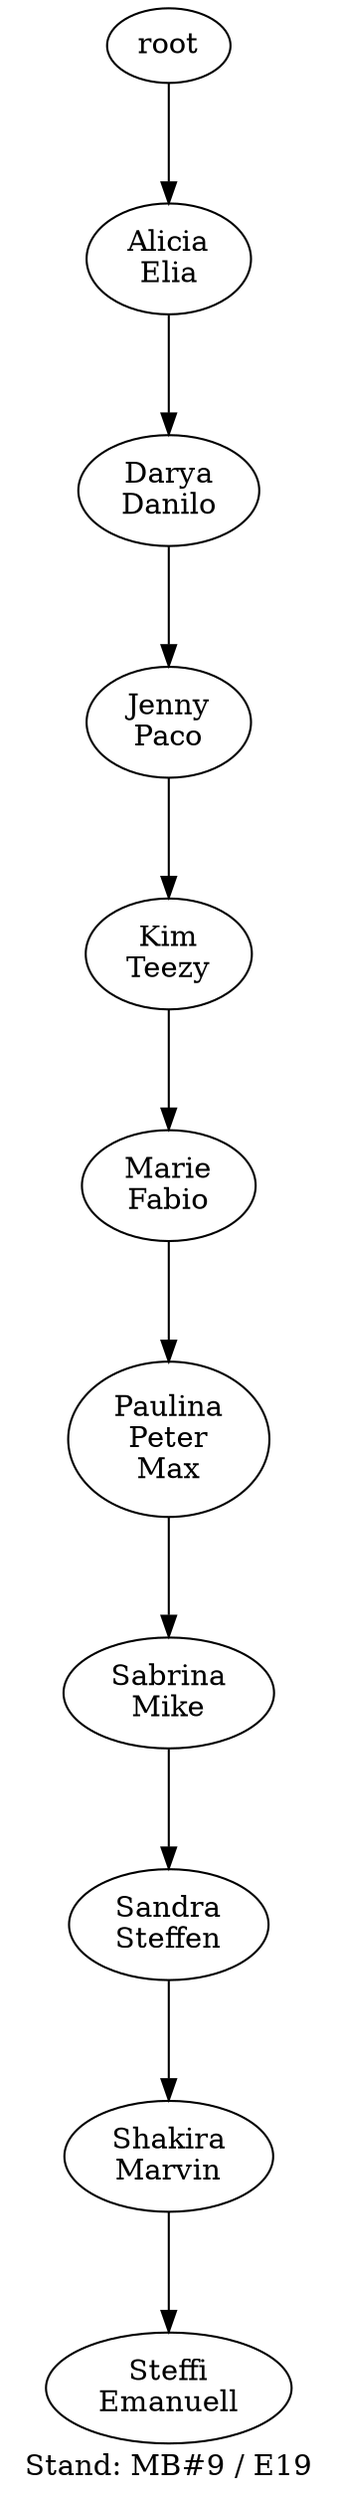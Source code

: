 digraph D { labelloc="b"; label="Stand: MB#9 / E19"; ranksep=0.8;
"root/1"[label="Alicia\nElia"]
"root" -> "root/1";
"root/1/0"[label="Darya\nDanilo"]
"root/1" -> "root/1/0";
"root/1/0/6"[label="Jenny\nPaco"]
"root/1/0" -> "root/1/0/6";
"root/1/0/6/9"[label="Kim\nTeezy"]
"root/1/0/6" -> "root/1/0/6/9";
"root/1/0/6/9/3"[label="Marie\nFabio"]
"root/1/0/6/9" -> "root/1/0/6/9/3";
"root/1/0/6/9/3/7,10"[label="Paulina\nPeter\nMax"]
"root/1/0/6/9/3" -> "root/1/0/6/9/3/7,10";
"root/1/0/6/9/3/7,10/5"[label="Sabrina\nMike"]
"root/1/0/6/9/3/7,10" -> "root/1/0/6/9/3/7,10/5";
"root/1/0/6/9/3/7,10/5/8"[label="Sandra\nSteffen"]
"root/1/0/6/9/3/7,10/5" -> "root/1/0/6/9/3/7,10/5/8";
"root/1/0/6/9/3/7,10/5/8/4"[label="Shakira\nMarvin"]
"root/1/0/6/9/3/7,10/5/8" -> "root/1/0/6/9/3/7,10/5/8/4";
"root/1/0/6/9/3/7,10/5/8/4/2"[label="Steffi\nEmanuell"]
"root/1/0/6/9/3/7,10/5/8/4" -> "root/1/0/6/9/3/7,10/5/8/4/2";
}
